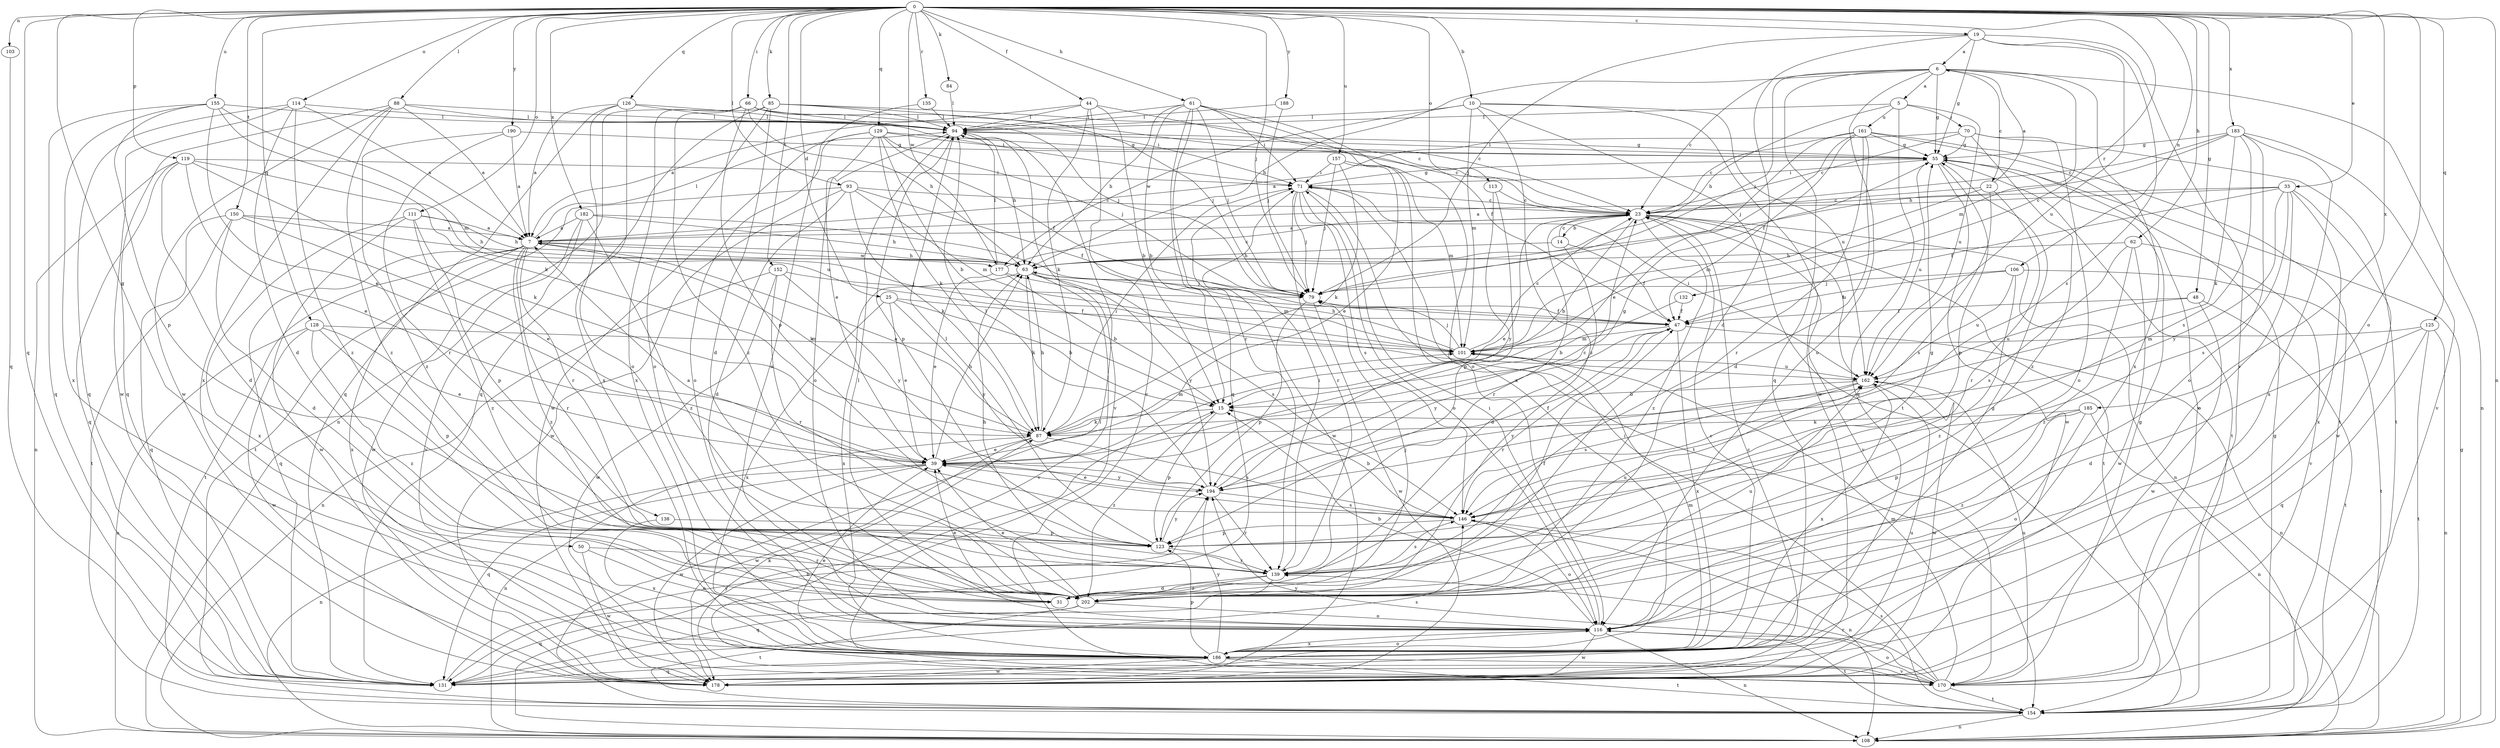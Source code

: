 strict digraph  {
0;
5;
6;
7;
10;
14;
15;
19;
22;
23;
25;
31;
33;
39;
44;
47;
48;
50;
55;
61;
62;
63;
66;
70;
71;
79;
84;
85;
87;
88;
93;
94;
101;
103;
106;
108;
111;
113;
114;
116;
119;
123;
125;
126;
128;
129;
131;
132;
135;
138;
139;
146;
150;
152;
154;
155;
157;
161;
162;
170;
177;
178;
182;
183;
185;
186;
188;
190;
194;
202;
0 -> 10  [label=b];
0 -> 19  [label=c];
0 -> 25  [label=d];
0 -> 33  [label=e];
0 -> 44  [label=f];
0 -> 48  [label=g];
0 -> 50  [label=g];
0 -> 61  [label=h];
0 -> 62  [label=h];
0 -> 66  [label=i];
0 -> 79  [label=j];
0 -> 84  [label=k];
0 -> 85  [label=k];
0 -> 88  [label=l];
0 -> 93  [label=l];
0 -> 103  [label=n];
0 -> 106  [label=n];
0 -> 108  [label=n];
0 -> 111  [label=o];
0 -> 113  [label=o];
0 -> 114  [label=o];
0 -> 116  [label=o];
0 -> 119  [label=p];
0 -> 125  [label=q];
0 -> 126  [label=q];
0 -> 128  [label=q];
0 -> 129  [label=q];
0 -> 131  [label=q];
0 -> 132  [label=r];
0 -> 135  [label=r];
0 -> 150  [label=t];
0 -> 152  [label=t];
0 -> 155  [label=u];
0 -> 157  [label=u];
0 -> 177  [label=w];
0 -> 182  [label=x];
0 -> 183  [label=x];
0 -> 185  [label=x];
0 -> 188  [label=y];
0 -> 190  [label=y];
5 -> 63  [label=h];
5 -> 70  [label=i];
5 -> 94  [label=l];
5 -> 131  [label=q];
5 -> 161  [label=u];
5 -> 162  [label=u];
6 -> 5  [label=a];
6 -> 22  [label=c];
6 -> 23  [label=c];
6 -> 55  [label=g];
6 -> 63  [label=h];
6 -> 79  [label=j];
6 -> 101  [label=m];
6 -> 108  [label=n];
6 -> 116  [label=o];
6 -> 131  [label=q];
6 -> 186  [label=x];
7 -> 63  [label=h];
7 -> 87  [label=k];
7 -> 94  [label=l];
7 -> 131  [label=q];
7 -> 138  [label=r];
7 -> 139  [label=r];
7 -> 154  [label=t];
7 -> 177  [label=w];
7 -> 186  [label=x];
7 -> 202  [label=z];
10 -> 94  [label=l];
10 -> 101  [label=m];
10 -> 154  [label=t];
10 -> 162  [label=u];
10 -> 177  [label=w];
10 -> 178  [label=w];
10 -> 202  [label=z];
14 -> 23  [label=c];
14 -> 31  [label=d];
14 -> 47  [label=f];
14 -> 63  [label=h];
15 -> 87  [label=k];
15 -> 123  [label=p];
15 -> 202  [label=z];
19 -> 6  [label=a];
19 -> 31  [label=d];
19 -> 55  [label=g];
19 -> 79  [label=j];
19 -> 146  [label=s];
19 -> 162  [label=u];
19 -> 170  [label=v];
22 -> 6  [label=a];
22 -> 23  [label=c];
22 -> 101  [label=m];
22 -> 139  [label=r];
22 -> 146  [label=s];
23 -> 7  [label=a];
23 -> 14  [label=b];
23 -> 15  [label=b];
23 -> 39  [label=e];
23 -> 108  [label=n];
23 -> 139  [label=r];
23 -> 154  [label=t];
23 -> 162  [label=u];
23 -> 170  [label=v];
23 -> 202  [label=z];
25 -> 15  [label=b];
25 -> 39  [label=e];
25 -> 47  [label=f];
25 -> 186  [label=x];
25 -> 194  [label=y];
31 -> 39  [label=e];
31 -> 47  [label=f];
33 -> 7  [label=a];
33 -> 23  [label=c];
33 -> 47  [label=f];
33 -> 116  [label=o];
33 -> 146  [label=s];
33 -> 178  [label=w];
33 -> 186  [label=x];
33 -> 194  [label=y];
39 -> 55  [label=g];
39 -> 63  [label=h];
39 -> 108  [label=n];
39 -> 131  [label=q];
39 -> 178  [label=w];
39 -> 194  [label=y];
44 -> 7  [label=a];
44 -> 15  [label=b];
44 -> 47  [label=f];
44 -> 87  [label=k];
44 -> 94  [label=l];
44 -> 170  [label=v];
47 -> 101  [label=m];
47 -> 108  [label=n];
47 -> 139  [label=r];
47 -> 186  [label=x];
47 -> 194  [label=y];
48 -> 47  [label=f];
48 -> 154  [label=t];
48 -> 162  [label=u];
48 -> 178  [label=w];
50 -> 116  [label=o];
50 -> 139  [label=r];
50 -> 178  [label=w];
55 -> 71  [label=i];
55 -> 94  [label=l];
55 -> 123  [label=p];
55 -> 154  [label=t];
55 -> 162  [label=u];
55 -> 178  [label=w];
61 -> 15  [label=b];
61 -> 63  [label=h];
61 -> 71  [label=i];
61 -> 79  [label=j];
61 -> 94  [label=l];
61 -> 116  [label=o];
61 -> 131  [label=q];
61 -> 139  [label=r];
61 -> 186  [label=x];
62 -> 63  [label=h];
62 -> 146  [label=s];
62 -> 170  [label=v];
62 -> 178  [label=w];
62 -> 202  [label=z];
63 -> 79  [label=j];
63 -> 87  [label=k];
63 -> 146  [label=s];
63 -> 170  [label=v];
63 -> 186  [label=x];
63 -> 194  [label=y];
66 -> 23  [label=c];
66 -> 63  [label=h];
66 -> 71  [label=i];
66 -> 94  [label=l];
66 -> 123  [label=p];
66 -> 186  [label=x];
66 -> 202  [label=z];
70 -> 7  [label=a];
70 -> 23  [label=c];
70 -> 55  [label=g];
70 -> 116  [label=o];
70 -> 154  [label=t];
70 -> 202  [label=z];
71 -> 23  [label=c];
71 -> 55  [label=g];
71 -> 79  [label=j];
71 -> 116  [label=o];
71 -> 139  [label=r];
71 -> 146  [label=s];
71 -> 154  [label=t];
71 -> 178  [label=w];
79 -> 47  [label=f];
79 -> 123  [label=p];
79 -> 178  [label=w];
84 -> 94  [label=l];
85 -> 23  [label=c];
85 -> 31  [label=d];
85 -> 79  [label=j];
85 -> 94  [label=l];
85 -> 108  [label=n];
85 -> 116  [label=o];
85 -> 131  [label=q];
87 -> 7  [label=a];
87 -> 39  [label=e];
87 -> 63  [label=h];
87 -> 71  [label=i];
87 -> 101  [label=m];
87 -> 108  [label=n];
87 -> 146  [label=s];
87 -> 178  [label=w];
88 -> 7  [label=a];
88 -> 71  [label=i];
88 -> 94  [label=l];
88 -> 131  [label=q];
88 -> 178  [label=w];
88 -> 186  [label=x];
88 -> 202  [label=z];
93 -> 23  [label=c];
93 -> 31  [label=d];
93 -> 47  [label=f];
93 -> 87  [label=k];
93 -> 101  [label=m];
93 -> 154  [label=t];
93 -> 178  [label=w];
94 -> 55  [label=g];
94 -> 63  [label=h];
94 -> 116  [label=o];
94 -> 123  [label=p];
94 -> 170  [label=v];
101 -> 23  [label=c];
101 -> 63  [label=h];
101 -> 79  [label=j];
101 -> 162  [label=u];
103 -> 131  [label=q];
106 -> 47  [label=f];
106 -> 79  [label=j];
106 -> 154  [label=t];
106 -> 162  [label=u];
106 -> 202  [label=z];
108 -> 15  [label=b];
108 -> 55  [label=g];
111 -> 7  [label=a];
111 -> 63  [label=h];
111 -> 123  [label=p];
111 -> 178  [label=w];
111 -> 186  [label=x];
111 -> 202  [label=z];
113 -> 23  [label=c];
113 -> 123  [label=p];
113 -> 194  [label=y];
114 -> 7  [label=a];
114 -> 31  [label=d];
114 -> 94  [label=l];
114 -> 131  [label=q];
114 -> 178  [label=w];
114 -> 202  [label=z];
116 -> 15  [label=b];
116 -> 71  [label=i];
116 -> 94  [label=l];
116 -> 108  [label=n];
116 -> 154  [label=t];
116 -> 178  [label=w];
116 -> 186  [label=x];
119 -> 31  [label=d];
119 -> 39  [label=e];
119 -> 71  [label=i];
119 -> 87  [label=k];
119 -> 108  [label=n];
119 -> 131  [label=q];
119 -> 162  [label=u];
123 -> 55  [label=g];
123 -> 94  [label=l];
123 -> 139  [label=r];
123 -> 194  [label=y];
125 -> 31  [label=d];
125 -> 101  [label=m];
125 -> 108  [label=n];
125 -> 131  [label=q];
125 -> 154  [label=t];
126 -> 7  [label=a];
126 -> 79  [label=j];
126 -> 94  [label=l];
126 -> 116  [label=o];
126 -> 131  [label=q];
126 -> 186  [label=x];
128 -> 39  [label=e];
128 -> 101  [label=m];
128 -> 108  [label=n];
128 -> 123  [label=p];
128 -> 178  [label=w];
128 -> 202  [label=z];
129 -> 15  [label=b];
129 -> 23  [label=c];
129 -> 39  [label=e];
129 -> 47  [label=f];
129 -> 55  [label=g];
129 -> 79  [label=j];
129 -> 87  [label=k];
129 -> 116  [label=o];
129 -> 178  [label=w];
131 -> 146  [label=s];
131 -> 162  [label=u];
131 -> 194  [label=y];
132 -> 15  [label=b];
132 -> 47  [label=f];
135 -> 94  [label=l];
135 -> 116  [label=o];
138 -> 123  [label=p];
138 -> 186  [label=x];
139 -> 31  [label=d];
139 -> 63  [label=h];
139 -> 71  [label=i];
139 -> 131  [label=q];
139 -> 146  [label=s];
139 -> 162  [label=u];
139 -> 202  [label=z];
146 -> 7  [label=a];
146 -> 15  [label=b];
146 -> 39  [label=e];
146 -> 108  [label=n];
146 -> 116  [label=o];
146 -> 123  [label=p];
150 -> 7  [label=a];
150 -> 31  [label=d];
150 -> 39  [label=e];
150 -> 63  [label=h];
150 -> 131  [label=q];
150 -> 154  [label=t];
152 -> 79  [label=j];
152 -> 108  [label=n];
152 -> 139  [label=r];
152 -> 178  [label=w];
152 -> 194  [label=y];
154 -> 55  [label=g];
154 -> 94  [label=l];
154 -> 108  [label=n];
154 -> 146  [label=s];
155 -> 39  [label=e];
155 -> 87  [label=k];
155 -> 94  [label=l];
155 -> 101  [label=m];
155 -> 123  [label=p];
155 -> 131  [label=q];
155 -> 186  [label=x];
157 -> 39  [label=e];
157 -> 71  [label=i];
157 -> 79  [label=j];
157 -> 87  [label=k];
157 -> 101  [label=m];
161 -> 23  [label=c];
161 -> 31  [label=d];
161 -> 39  [label=e];
161 -> 47  [label=f];
161 -> 55  [label=g];
161 -> 79  [label=j];
161 -> 139  [label=r];
161 -> 154  [label=t];
161 -> 170  [label=v];
162 -> 15  [label=b];
162 -> 71  [label=i];
162 -> 146  [label=s];
162 -> 178  [label=w];
162 -> 186  [label=x];
162 -> 194  [label=y];
170 -> 55  [label=g];
170 -> 71  [label=i];
170 -> 87  [label=k];
170 -> 101  [label=m];
170 -> 116  [label=o];
170 -> 139  [label=r];
170 -> 154  [label=t];
170 -> 162  [label=u];
170 -> 194  [label=y];
177 -> 15  [label=b];
177 -> 23  [label=c];
177 -> 39  [label=e];
177 -> 94  [label=l];
177 -> 101  [label=m];
178 -> 23  [label=c];
182 -> 7  [label=a];
182 -> 63  [label=h];
182 -> 79  [label=j];
182 -> 170  [label=v];
182 -> 178  [label=w];
182 -> 202  [label=z];
183 -> 23  [label=c];
183 -> 55  [label=g];
183 -> 63  [label=h];
183 -> 87  [label=k];
183 -> 116  [label=o];
183 -> 146  [label=s];
183 -> 170  [label=v];
183 -> 186  [label=x];
185 -> 87  [label=k];
185 -> 108  [label=n];
185 -> 116  [label=o];
185 -> 123  [label=p];
185 -> 202  [label=z];
186 -> 23  [label=c];
186 -> 39  [label=e];
186 -> 55  [label=g];
186 -> 101  [label=m];
186 -> 116  [label=o];
186 -> 123  [label=p];
186 -> 131  [label=q];
186 -> 154  [label=t];
186 -> 170  [label=v];
186 -> 178  [label=w];
186 -> 194  [label=y];
188 -> 79  [label=j];
188 -> 94  [label=l];
190 -> 7  [label=a];
190 -> 55  [label=g];
190 -> 139  [label=r];
190 -> 202  [label=z];
194 -> 23  [label=c];
194 -> 39  [label=e];
194 -> 47  [label=f];
194 -> 94  [label=l];
194 -> 139  [label=r];
194 -> 146  [label=s];
202 -> 39  [label=e];
202 -> 79  [label=j];
202 -> 116  [label=o];
202 -> 131  [label=q];
202 -> 154  [label=t];
202 -> 162  [label=u];
}
